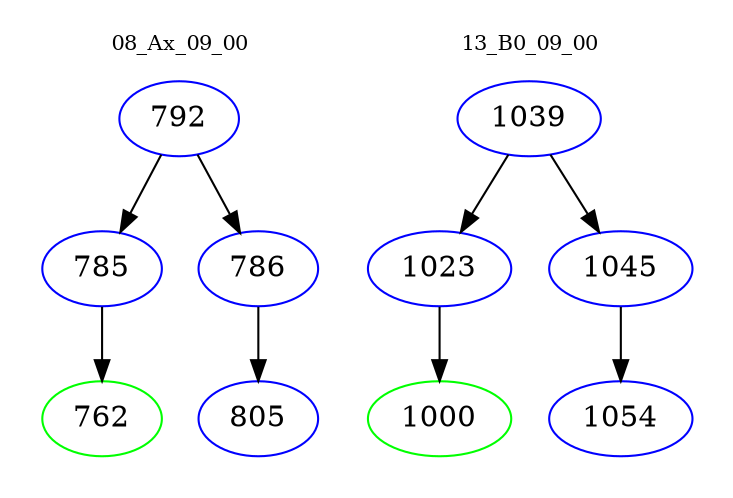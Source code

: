 digraph{
subgraph cluster_0 {
color = white
label = "08_Ax_09_00";
fontsize=10;
T0_792 [label="792", color="blue"]
T0_792 -> T0_785 [color="black"]
T0_785 [label="785", color="blue"]
T0_785 -> T0_762 [color="black"]
T0_762 [label="762", color="green"]
T0_792 -> T0_786 [color="black"]
T0_786 [label="786", color="blue"]
T0_786 -> T0_805 [color="black"]
T0_805 [label="805", color="blue"]
}
subgraph cluster_1 {
color = white
label = "13_B0_09_00";
fontsize=10;
T1_1039 [label="1039", color="blue"]
T1_1039 -> T1_1023 [color="black"]
T1_1023 [label="1023", color="blue"]
T1_1023 -> T1_1000 [color="black"]
T1_1000 [label="1000", color="green"]
T1_1039 -> T1_1045 [color="black"]
T1_1045 [label="1045", color="blue"]
T1_1045 -> T1_1054 [color="black"]
T1_1054 [label="1054", color="blue"]
}
}
